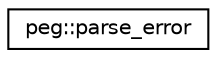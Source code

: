 digraph "Graphical Class Hierarchy"
{
 // LATEX_PDF_SIZE
  edge [fontname="Helvetica",fontsize="10",labelfontname="Helvetica",labelfontsize="10"];
  node [fontname="Helvetica",fontsize="10",shape=record];
  rankdir="LR";
  Node0 [label="peg::parse_error",height=0.2,width=0.4,color="black", fillcolor="white", style="filled",URL="$structpeg_1_1parse__error.html",tooltip=" "];
}
